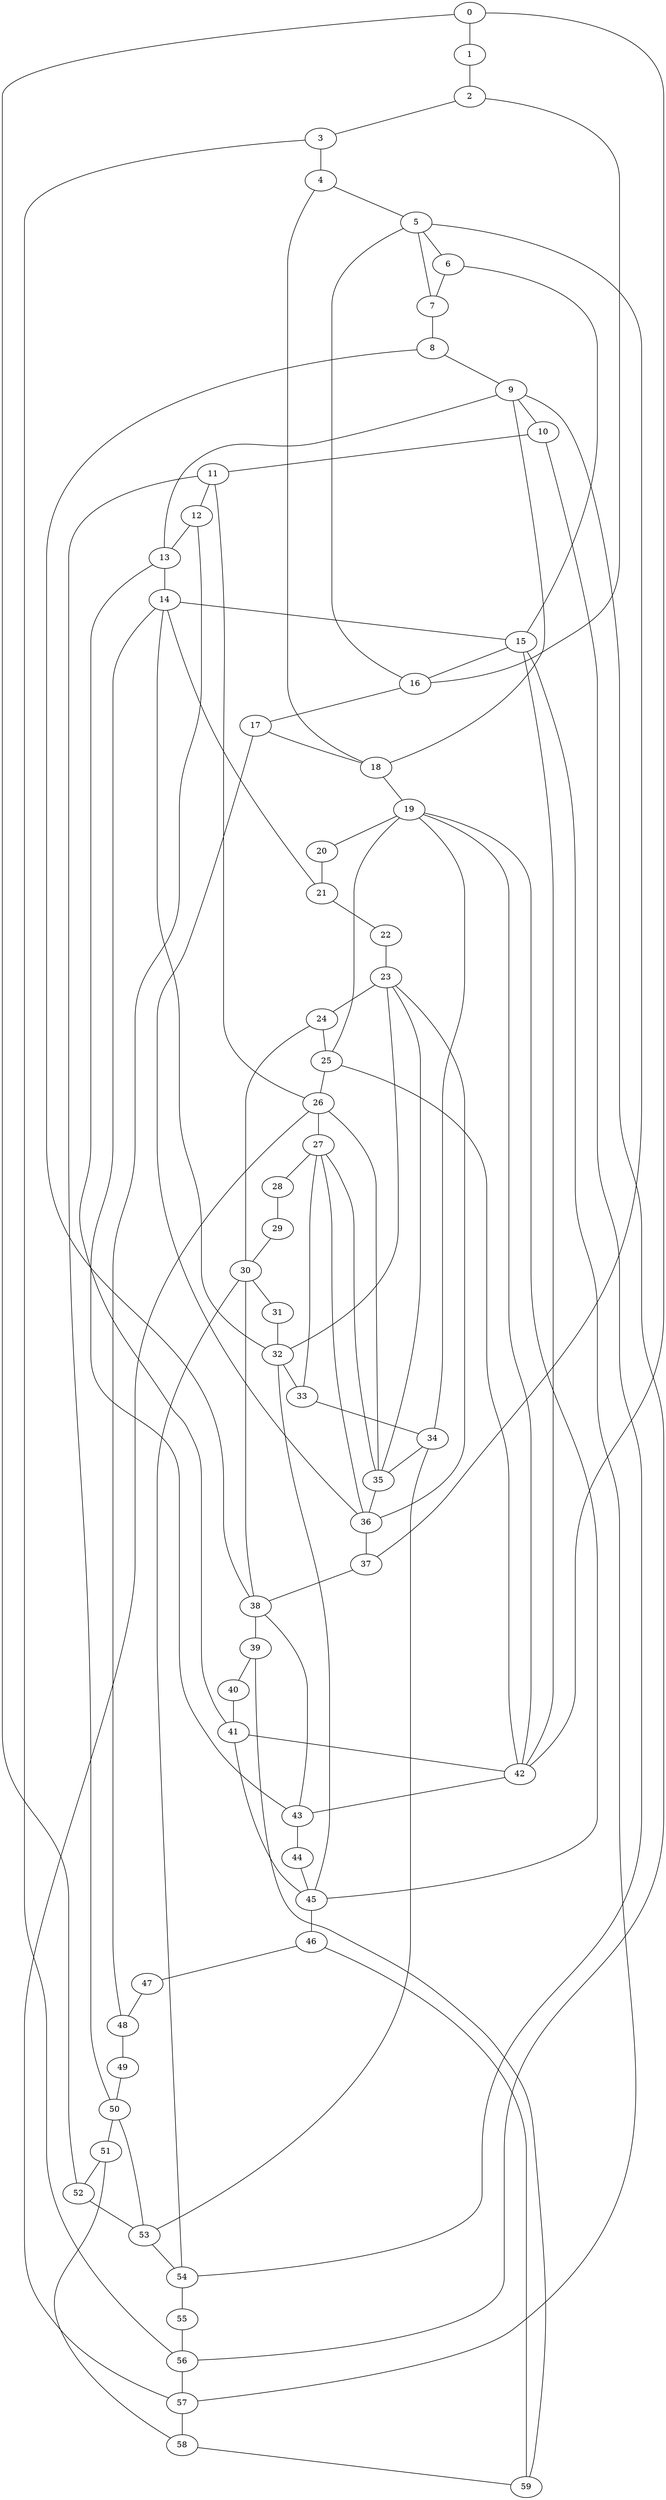 
graph graphname {
    0 -- 1
0 -- 52
0 -- 42
1 -- 2
2 -- 3
2 -- 16
3 -- 4
3 -- 56
4 -- 5
4 -- 18
5 -- 6
5 -- 37
5 -- 16
5 -- 7
6 -- 7
6 -- 15
7 -- 8
8 -- 9
8 -- 38
9 -- 10
9 -- 18
9 -- 56
9 -- 13
10 -- 11
10 -- 54
11 -- 12
11 -- 50
11 -- 26
12 -- 13
12 -- 48
13 -- 14
13 -- 41
14 -- 15
14 -- 43
14 -- 21
14 -- 32
15 -- 16
15 -- 57
15 -- 42
16 -- 17
17 -- 18
17 -- 36
18 -- 19
19 -- 20
19 -- 25
19 -- 42
19 -- 34
19 -- 45
20 -- 21
21 -- 22
22 -- 23
23 -- 24
23 -- 32
23 -- 36
23 -- 35
24 -- 25
24 -- 30
25 -- 26
25 -- 42
26 -- 27
26 -- 35
26 -- 57
27 -- 28
27 -- 33
27 -- 36
27 -- 35
28 -- 29
29 -- 30
30 -- 31
30 -- 38
30 -- 54
31 -- 32
32 -- 33
32 -- 45
33 -- 34
34 -- 35
34 -- 53
35 -- 36
36 -- 37
37 -- 38
38 -- 39
38 -- 43
39 -- 40
39 -- 59
40 -- 41
41 -- 42
41 -- 45
42 -- 43
43 -- 44
44 -- 45
45 -- 46
46 -- 47
46 -- 59
47 -- 48
48 -- 49
49 -- 50
50 -- 51
50 -- 53
51 -- 52
51 -- 58
52 -- 53
53 -- 54
54 -- 55
55 -- 56
56 -- 57
57 -- 58
58 -- 59

}
